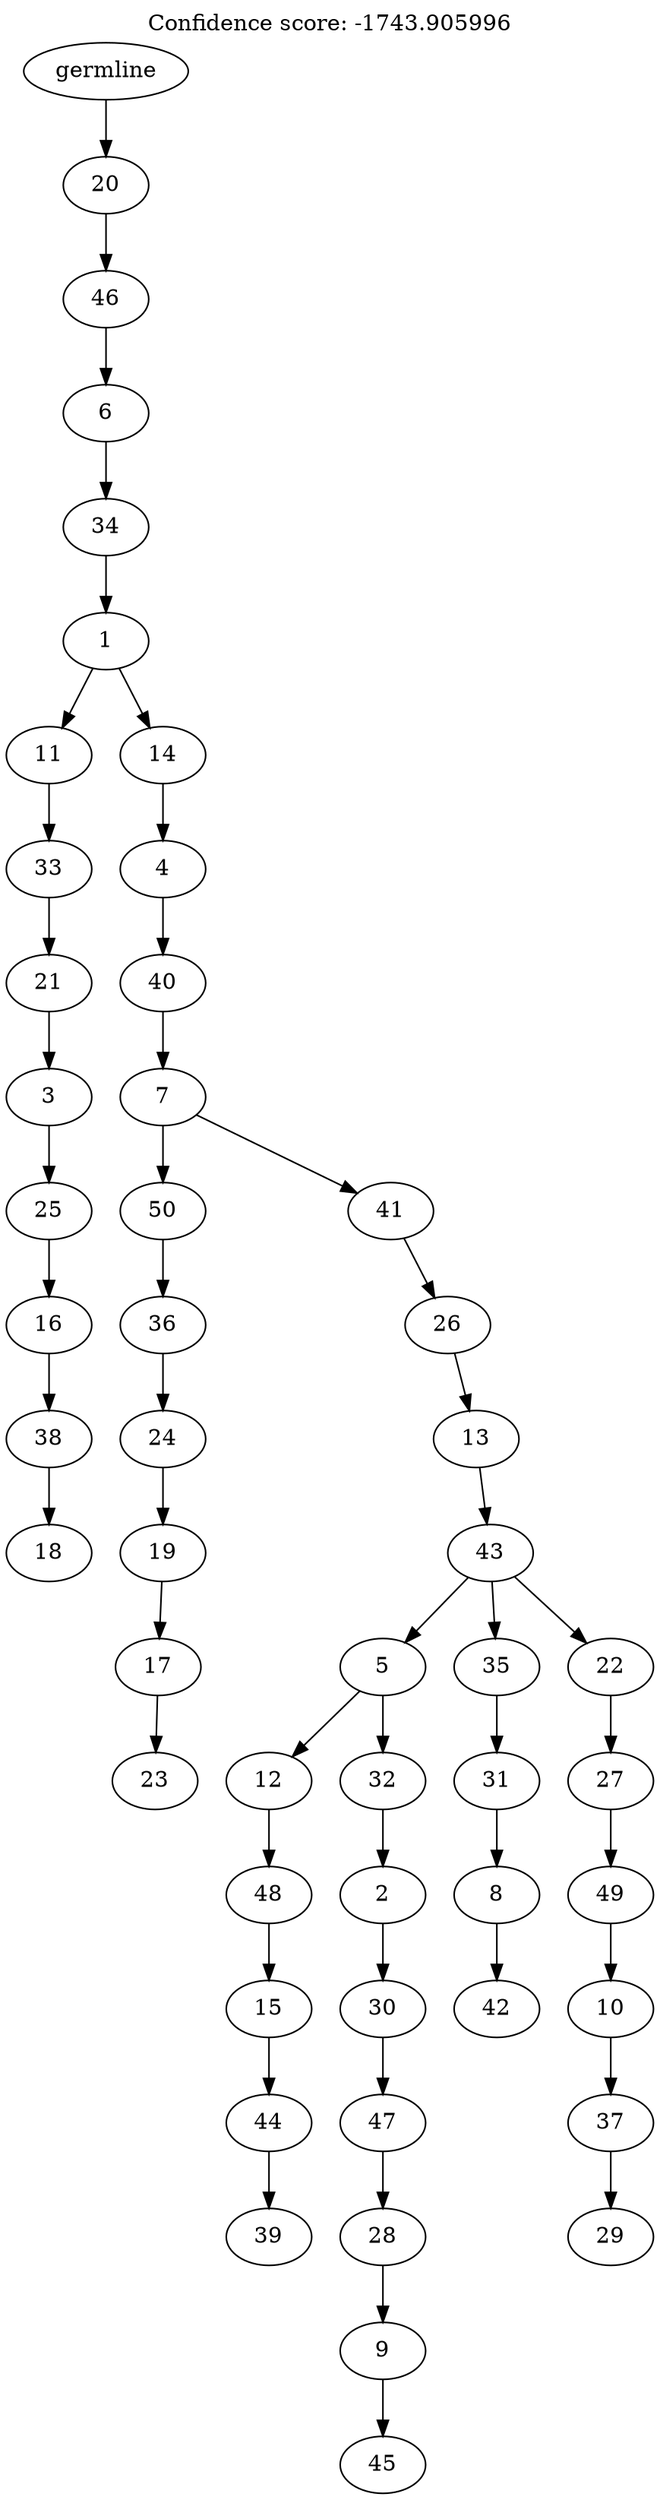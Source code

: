 digraph g {
	"49" -> "50";
	"50" [label="18"];
	"48" -> "49";
	"49" [label="38"];
	"47" -> "48";
	"48" [label="16"];
	"46" -> "47";
	"47" [label="25"];
	"45" -> "46";
	"46" [label="3"];
	"44" -> "45";
	"45" [label="21"];
	"43" -> "44";
	"44" [label="33"];
	"41" -> "42";
	"42" [label="23"];
	"40" -> "41";
	"41" [label="17"];
	"39" -> "40";
	"40" [label="19"];
	"38" -> "39";
	"39" [label="24"];
	"37" -> "38";
	"38" [label="36"];
	"35" -> "36";
	"36" [label="39"];
	"34" -> "35";
	"35" [label="44"];
	"33" -> "34";
	"34" [label="15"];
	"32" -> "33";
	"33" [label="48"];
	"30" -> "31";
	"31" [label="45"];
	"29" -> "30";
	"30" [label="9"];
	"28" -> "29";
	"29" [label="28"];
	"27" -> "28";
	"28" [label="47"];
	"26" -> "27";
	"27" [label="30"];
	"25" -> "26";
	"26" [label="2"];
	"24" -> "25";
	"25" [label="32"];
	"24" -> "32";
	"32" [label="12"];
	"22" -> "23";
	"23" [label="42"];
	"21" -> "22";
	"22" [label="8"];
	"20" -> "21";
	"21" [label="31"];
	"18" -> "19";
	"19" [label="29"];
	"17" -> "18";
	"18" [label="37"];
	"16" -> "17";
	"17" [label="10"];
	"15" -> "16";
	"16" [label="49"];
	"14" -> "15";
	"15" [label="27"];
	"13" -> "14";
	"14" [label="22"];
	"13" -> "20";
	"20" [label="35"];
	"13" -> "24";
	"24" [label="5"];
	"12" -> "13";
	"13" [label="43"];
	"11" -> "12";
	"12" [label="13"];
	"10" -> "11";
	"11" [label="26"];
	"9" -> "10";
	"10" [label="41"];
	"9" -> "37";
	"37" [label="50"];
	"8" -> "9";
	"9" [label="7"];
	"7" -> "8";
	"8" [label="40"];
	"6" -> "7";
	"7" [label="4"];
	"5" -> "6";
	"6" [label="14"];
	"5" -> "43";
	"43" [label="11"];
	"4" -> "5";
	"5" [label="1"];
	"3" -> "4";
	"4" [label="34"];
	"2" -> "3";
	"3" [label="6"];
	"1" -> "2";
	"2" [label="46"];
	"0" -> "1";
	"1" [label="20"];
	"0" [label="germline"];
	labelloc="t";
	label="Confidence score: -1743.905996";
}
